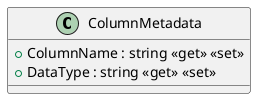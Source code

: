 @startuml
class ColumnMetadata {
    + ColumnName : string <<get>> <<set>>
    + DataType : string <<get>> <<set>>
}
@enduml
